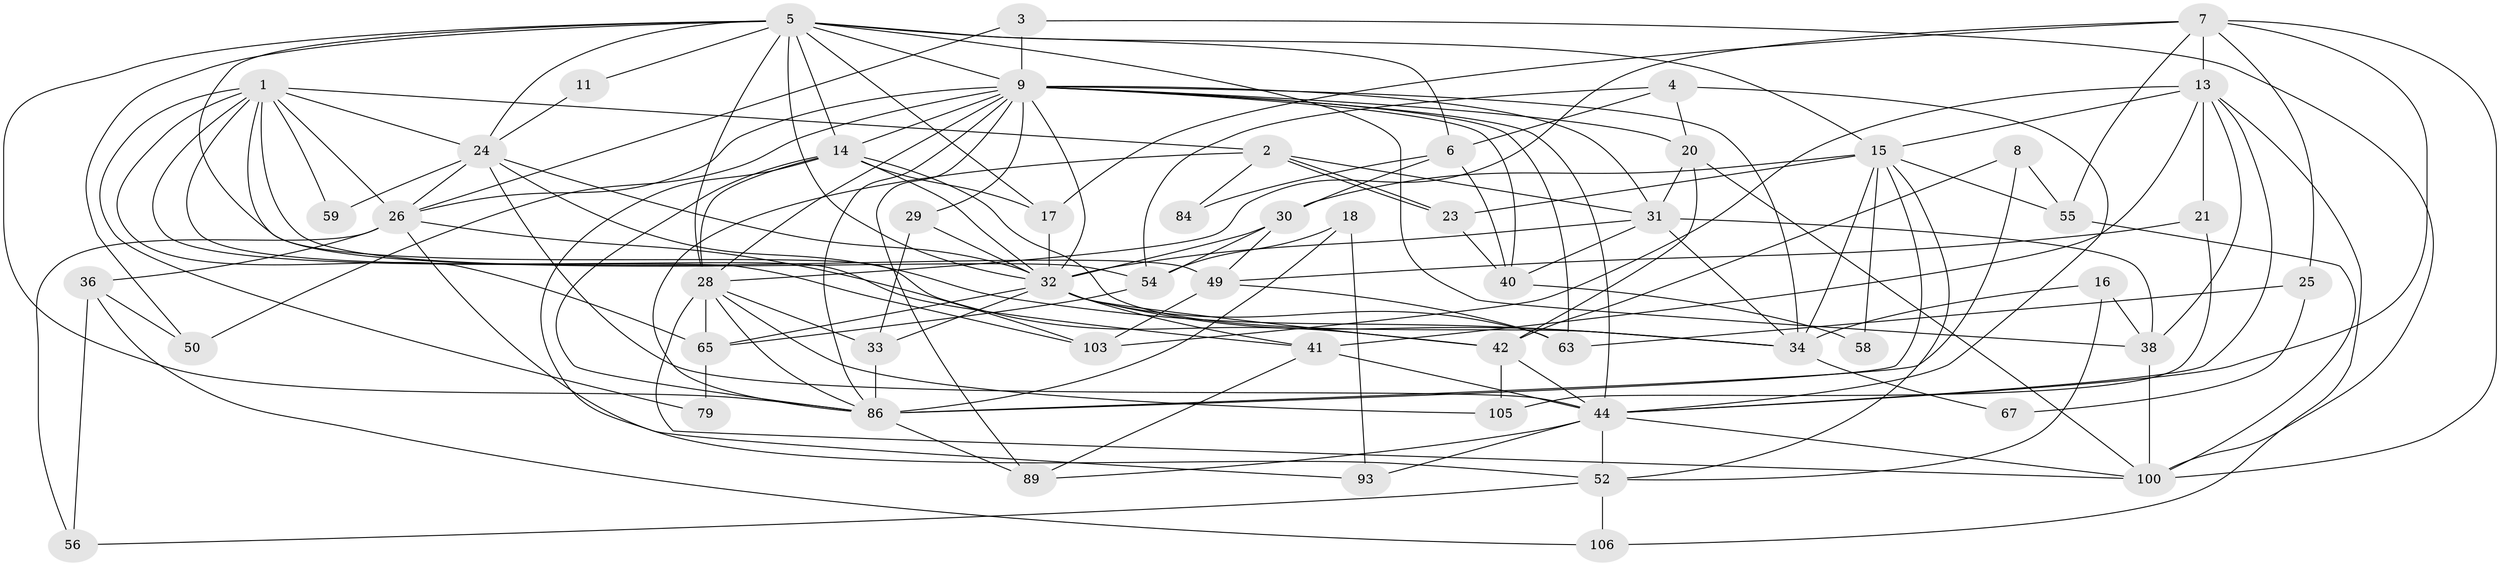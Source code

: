 // original degree distribution, {6: 0.07207207207207207, 3: 0.25225225225225223, 4: 0.32432432432432434, 5: 0.18018018018018017, 2: 0.11711711711711711, 7: 0.05405405405405406}
// Generated by graph-tools (version 1.1) at 2025/15/03/09/25 04:15:13]
// undirected, 55 vertices, 150 edges
graph export_dot {
graph [start="1"]
  node [color=gray90,style=filled];
  1 [super="+10+75"];
  2;
  3;
  4;
  5 [super="+47+69"];
  6;
  7 [super="+98+12"];
  8;
  9 [super="+85+61+37"];
  11;
  13 [super="+22"];
  14 [super="+19+82"];
  15 [super="+48+51"];
  16;
  17;
  18 [super="+97"];
  20 [super="+57"];
  21 [super="+76"];
  23;
  24 [super="+27"];
  25;
  26 [super="+80"];
  28 [super="+45+95"];
  29;
  30 [super="+35"];
  31 [super="+96"];
  32 [super="+46+66+60"];
  33 [super="+73"];
  34 [super="+64+43+81"];
  36;
  38 [super="+39"];
  40 [super="+104"];
  41 [super="+71"];
  42 [super="+107"];
  44 [super="+70"];
  49 [super="+78"];
  50;
  52 [super="+74"];
  54 [super="+111"];
  55 [super="+94"];
  56;
  58;
  59;
  63;
  65 [super="+92"];
  67;
  79;
  84;
  86 [super="+110+101"];
  89;
  93;
  100;
  103;
  105;
  106;
  1 -- 2;
  1 -- 59;
  1 -- 26;
  1 -- 24;
  1 -- 79;
  1 -- 49;
  1 -- 65;
  1 -- 103;
  1 -- 41;
  1 -- 42;
  2 -- 23;
  2 -- 23;
  2 -- 84;
  2 -- 86;
  2 -- 31;
  3 -- 9;
  3 -- 100;
  3 -- 26;
  4 -- 6;
  4 -- 20;
  4 -- 54;
  4 -- 44;
  5 -- 9;
  5 -- 15;
  5 -- 6;
  5 -- 86;
  5 -- 54;
  5 -- 11;
  5 -- 32 [weight=4];
  5 -- 38;
  5 -- 14;
  5 -- 17;
  5 -- 50;
  5 -- 24 [weight=2];
  5 -- 28;
  6 -- 30;
  6 -- 40 [weight=2];
  6 -- 84;
  7 -- 25;
  7 -- 28;
  7 -- 55;
  7 -- 17;
  7 -- 100;
  7 -- 44;
  7 -- 13;
  8 -- 55;
  8 -- 42;
  8 -- 86;
  9 -- 29;
  9 -- 40;
  9 -- 34;
  9 -- 63;
  9 -- 89;
  9 -- 50;
  9 -- 20;
  9 -- 26;
  9 -- 31;
  9 -- 86;
  9 -- 28;
  9 -- 14;
  9 -- 44;
  9 -- 32 [weight=3];
  11 -- 24;
  13 -- 103;
  13 -- 106;
  13 -- 38;
  13 -- 15;
  13 -- 41;
  13 -- 21;
  13 -- 44;
  14 -- 93;
  14 -- 17;
  14 -- 34;
  14 -- 28;
  14 -- 86;
  14 -- 32;
  15 -- 52;
  15 -- 23;
  15 -- 58;
  15 -- 34 [weight=2];
  15 -- 86;
  15 -- 55 [weight=2];
  15 -- 30;
  16 -- 38;
  16 -- 34 [weight=2];
  16 -- 52;
  17 -- 32;
  18 -- 54 [weight=2];
  18 -- 86 [weight=2];
  18 -- 93;
  20 -- 100;
  20 -- 42;
  20 -- 31;
  21 -- 105;
  21 -- 49;
  23 -- 40;
  24 -- 32;
  24 -- 34;
  24 -- 44;
  24 -- 26 [weight=2];
  24 -- 59;
  25 -- 63;
  25 -- 67;
  26 -- 36;
  26 -- 103;
  26 -- 56;
  26 -- 52;
  28 -- 105;
  28 -- 86;
  28 -- 65;
  28 -- 33;
  28 -- 100;
  29 -- 33;
  29 -- 32;
  30 -- 49;
  30 -- 54;
  30 -- 32;
  31 -- 32;
  31 -- 34;
  31 -- 38;
  31 -- 40;
  32 -- 65;
  32 -- 34;
  32 -- 33;
  32 -- 42;
  32 -- 41;
  32 -- 63;
  33 -- 86;
  34 -- 67;
  36 -- 56;
  36 -- 50;
  36 -- 106;
  38 -- 100;
  40 -- 58;
  41 -- 44;
  41 -- 89;
  42 -- 105;
  42 -- 44;
  44 -- 100;
  44 -- 52;
  44 -- 89;
  44 -- 93;
  49 -- 63;
  49 -- 103;
  52 -- 106;
  52 -- 56;
  54 -- 65;
  55 -- 100;
  65 -- 79;
  86 -- 89;
}
